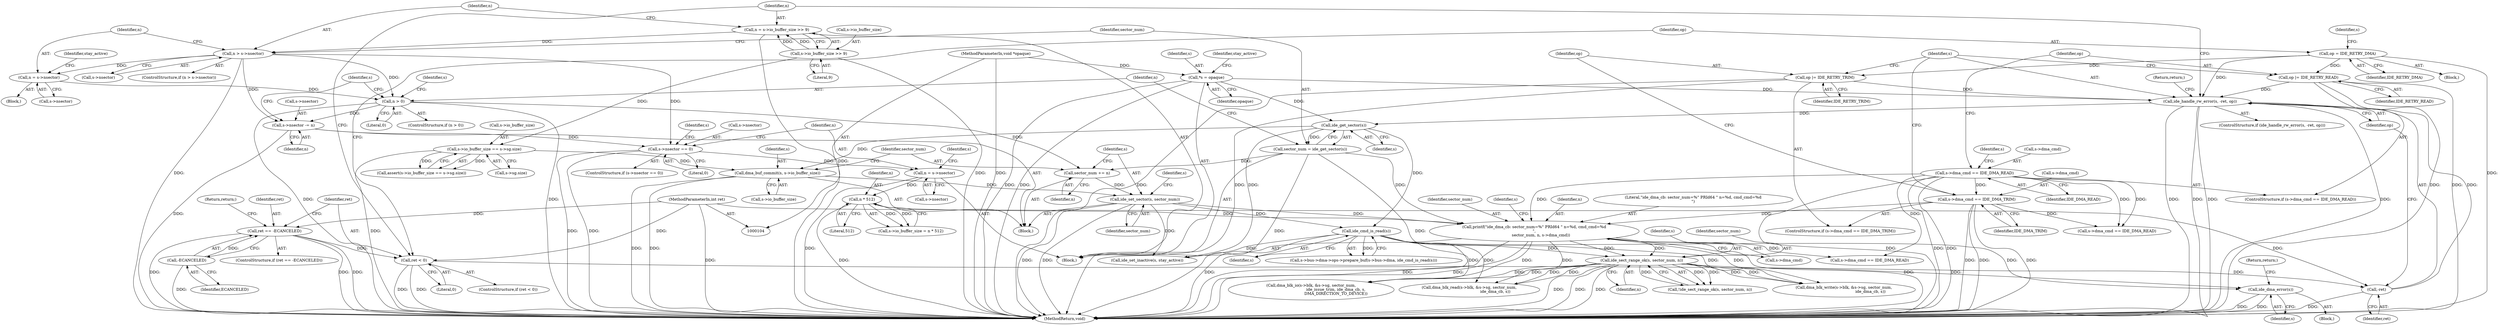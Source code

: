 digraph "0_qemu_3251bdcf1c67427d964517053c3d185b46e618e8_0@pointer" {
"1000300" [label="(Call,ide_dma_error(s))"];
"1000295" [label="(Call,ide_sect_range_ok(s, sector_num, n))"];
"1000262" [label="(Call,ide_cmd_is_read(s))"];
"1000185" [label="(Call,ide_get_sector(s))"];
"1000154" [label="(Call,ide_handle_rw_error(s, -ret, op))"];
"1000109" [label="(Call,*s = opaque)"];
"1000105" [label="(MethodParameterIn,void *opaque)"];
"1000156" [label="(Call,-ret)"];
"1000126" [label="(Call,ret < 0)"];
"1000119" [label="(Call,ret == -ECANCELED)"];
"1000106" [label="(MethodParameterIn,int ret)"];
"1000121" [label="(Call,-ECANCELED)"];
"1000150" [label="(Call,op |= IDE_RETRY_TRIM)"];
"1000131" [label="(Call,op = IDE_RETRY_DMA)"];
"1000140" [label="(Call,op |= IDE_RETRY_READ)"];
"1000210" [label="(Call,ide_set_sector(s, sector_num))"];
"1000202" [label="(Call,dma_buf_commit(s, s->io_buffer_size))"];
"1000193" [label="(Call,s->io_buffer_size == s->sg.size)"];
"1000163" [label="(Call,s->io_buffer_size >> 9)"];
"1000207" [label="(Call,sector_num += n)"];
"1000188" [label="(Call,n > 0)"];
"1000175" [label="(Call,n = s->nsector)"];
"1000169" [label="(Call,n > s->nsector)"];
"1000161" [label="(Call,n = s->io_buffer_size >> 9)"];
"1000183" [label="(Call,sector_num = ide_get_sector(s))"];
"1000274" [label="(Call,printf(\"ide_dma_cb: sector_num=%\" PRId64 \" n=%d, cmd_cmd=%d\n\",\n           sector_num, n, s->dma_cmd))"];
"1000251" [label="(Call,n * 512)"];
"1000237" [label="(Call,n = s->nsector)"];
"1000219" [label="(Call,s->nsector == 0)"];
"1000213" [label="(Call,s->nsector -= n)"];
"1000135" [label="(Call,s->dma_cmd == IDE_DMA_READ)"];
"1000145" [label="(Call,s->dma_cmd == IDE_DMA_TRIM)"];
"1000146" [label="(Call,s->dma_cmd)"];
"1000145" [label="(Call,s->dma_cmd == IDE_DMA_TRIM)"];
"1000193" [label="(Call,s->io_buffer_size == s->sg.size)"];
"1000183" [label="(Call,sector_num = ide_get_sector(s))"];
"1000186" [label="(Identifier,s)"];
"1000170" [label="(Identifier,n)"];
"1000150" [label="(Call,op |= IDE_RETRY_TRIM)"];
"1000295" [label="(Call,ide_sect_range_ok(s, sector_num, n))"];
"1000163" [label="(Call,s->io_buffer_size >> 9)"];
"1000181" [label="(Identifier,stay_active)"];
"1000116" [label="(Identifier,stay_active)"];
"1000134" [label="(ControlStructure,if (s->dma_cmd == IDE_DMA_READ))"];
"1000294" [label="(Call,!ide_sect_range_ok(s, sector_num, n))"];
"1000190" [label="(Literal,0)"];
"1000194" [label="(Call,s->io_buffer_size)"];
"1000263" [label="(Identifier,s)"];
"1000276" [label="(Identifier,sector_num)"];
"1000188" [label="(Call,n > 0)"];
"1000158" [label="(Identifier,op)"];
"1000213" [label="(Call,s->nsector -= n)"];
"1000120" [label="(Identifier,ret)"];
"1000215" [label="(Identifier,s)"];
"1000207" [label="(Call,sector_num += n)"];
"1000251" [label="(Call,n * 512)"];
"1000202" [label="(Call,dma_buf_commit(s, s->io_buffer_size))"];
"1000154" [label="(Call,ide_handle_rw_error(s, -ret, op))"];
"1000133" [label="(Identifier,IDE_RETRY_DMA)"];
"1000139" [label="(Identifier,IDE_DMA_READ)"];
"1000121" [label="(Call,-ECANCELED)"];
"1000256" [label="(Call,s->bus->dma->ops->prepare_buf(s->bus->dma, ide_cmd_is_read(s)))"];
"1000219" [label="(Call,s->nsector == 0)"];
"1000192" [label="(Call,assert(s->io_buffer_size == s->sg.size))"];
"1000286" [label="(Identifier,s)"];
"1000277" [label="(Identifier,n)"];
"1000119" [label="(Call,ret == -ECANCELED)"];
"1000278" [label="(Call,s->dma_cmd)"];
"1000212" [label="(Identifier,sector_num)"];
"1000189" [label="(Identifier,n)"];
"1000237" [label="(Call,n = s->nsector)"];
"1000296" [label="(Identifier,s)"];
"1000284" [label="(Call,s->dma_cmd == IDE_DMA_READ)"];
"1000175" [label="(Call,n = s->nsector)"];
"1000338" [label="(Call,dma_blk_write(s->blk, &s->sg, sector_num,\n                                           ide_dma_cb, s))"];
"1000164" [label="(Call,s->io_buffer_size)"];
"1000168" [label="(ControlStructure,if (n > s->nsector))"];
"1000147" [label="(Identifier,s)"];
"1000297" [label="(Identifier,sector_num)"];
"1000253" [label="(Literal,512)"];
"1000359" [label="(Call,dma_blk_io(s->blk, &s->sg, sector_num,\n                                        ide_issue_trim, ide_dma_cb, s,\n                                        DMA_DIRECTION_TO_DEVICE))"];
"1000252" [label="(Identifier,n)"];
"1000109" [label="(Call,*s = opaque)"];
"1000157" [label="(Identifier,ret)"];
"1000223" [label="(Literal,0)"];
"1000211" [label="(Identifier,s)"];
"1000153" [label="(ControlStructure,if (ide_handle_rw_error(s, -ret, op)))"];
"1000377" [label="(Call,s->dma_cmd == IDE_DMA_READ)"];
"1000156" [label="(Call,-ret)"];
"1000110" [label="(Identifier,s)"];
"1000107" [label="(Block,)"];
"1000262" [label="(Call,ide_cmd_is_read(s))"];
"1000210" [label="(Call,ide_set_sector(s, sector_num))"];
"1000187" [label="(ControlStructure,if (n > 0))"];
"1000105" [label="(MethodParameterIn,void *opaque)"];
"1000131" [label="(Call,op = IDE_RETRY_DMA)"];
"1000302" [label="(Return,return;)"];
"1000185" [label="(Call,ide_get_sector(s))"];
"1000140" [label="(Call,op |= IDE_RETRY_READ)"];
"1000209" [label="(Identifier,n)"];
"1000161" [label="(Call,n = s->io_buffer_size >> 9)"];
"1000400" [label="(MethodReturn,void)"];
"1000137" [label="(Identifier,s)"];
"1000221" [label="(Identifier,s)"];
"1000155" [label="(Identifier,s)"];
"1000122" [label="(Identifier,ECANCELED)"];
"1000247" [label="(Call,s->io_buffer_size = n * 512)"];
"1000204" [label="(Call,s->io_buffer_size)"];
"1000144" [label="(ControlStructure,if (s->dma_cmd == IDE_DMA_TRIM))"];
"1000162" [label="(Identifier,n)"];
"1000124" [label="(Return,return;)"];
"1000218" [label="(ControlStructure,if (s->nsector == 0))"];
"1000177" [label="(Call,s->nsector)"];
"1000136" [label="(Call,s->dma_cmd)"];
"1000167" [label="(Literal,9)"];
"1000184" [label="(Identifier,sector_num)"];
"1000111" [label="(Identifier,opaque)"];
"1000214" [label="(Call,s->nsector)"];
"1000195" [label="(Identifier,s)"];
"1000174" [label="(Block,)"];
"1000208" [label="(Identifier,sector_num)"];
"1000128" [label="(Literal,0)"];
"1000106" [label="(MethodParameterIn,int ret)"];
"1000274" [label="(Call,printf(\"ide_dma_cb: sector_num=%\" PRId64 \" n=%d, cmd_cmd=%d\n\",\n           sector_num, n, s->dma_cmd))"];
"1000298" [label="(Identifier,n)"];
"1000397" [label="(Call,ide_set_inactive(s, stay_active))"];
"1000191" [label="(Block,)"];
"1000171" [label="(Call,s->nsector)"];
"1000238" [label="(Identifier,n)"];
"1000149" [label="(Identifier,IDE_DMA_TRIM)"];
"1000151" [label="(Identifier,op)"];
"1000239" [label="(Call,s->nsector)"];
"1000141" [label="(Identifier,op)"];
"1000129" [label="(Block,)"];
"1000118" [label="(ControlStructure,if (ret == -ECANCELED))"];
"1000160" [label="(Return,return;)"];
"1000203" [label="(Identifier,s)"];
"1000300" [label="(Call,ide_dma_error(s))"];
"1000142" [label="(Identifier,IDE_RETRY_READ)"];
"1000317" [label="(Call,dma_blk_read(s->blk, &s->sg, sector_num,\n                                          ide_dma_cb, s))"];
"1000244" [label="(Identifier,s)"];
"1000197" [label="(Call,s->sg.size)"];
"1000176" [label="(Identifier,n)"];
"1000275" [label="(Literal,\"ide_dma_cb: sector_num=%\" PRId64 \" n=%d, cmd_cmd=%d\n\")"];
"1000152" [label="(Identifier,IDE_RETRY_TRIM)"];
"1000126" [label="(Call,ret < 0)"];
"1000299" [label="(Block,)"];
"1000127" [label="(Identifier,ret)"];
"1000125" [label="(ControlStructure,if (ret < 0))"];
"1000132" [label="(Identifier,op)"];
"1000135" [label="(Call,s->dma_cmd == IDE_DMA_READ)"];
"1000227" [label="(Identifier,s)"];
"1000220" [label="(Call,s->nsector)"];
"1000301" [label="(Identifier,s)"];
"1000169" [label="(Call,n > s->nsector)"];
"1000217" [label="(Identifier,n)"];
"1000300" -> "1000299"  [label="AST: "];
"1000300" -> "1000301"  [label="CFG: "];
"1000301" -> "1000300"  [label="AST: "];
"1000302" -> "1000300"  [label="CFG: "];
"1000300" -> "1000400"  [label="DDG: "];
"1000300" -> "1000400"  [label="DDG: "];
"1000295" -> "1000300"  [label="DDG: "];
"1000262" -> "1000300"  [label="DDG: "];
"1000295" -> "1000294"  [label="AST: "];
"1000295" -> "1000298"  [label="CFG: "];
"1000296" -> "1000295"  [label="AST: "];
"1000297" -> "1000295"  [label="AST: "];
"1000298" -> "1000295"  [label="AST: "];
"1000294" -> "1000295"  [label="CFG: "];
"1000295" -> "1000400"  [label="DDG: "];
"1000295" -> "1000400"  [label="DDG: "];
"1000295" -> "1000400"  [label="DDG: "];
"1000295" -> "1000294"  [label="DDG: "];
"1000295" -> "1000294"  [label="DDG: "];
"1000295" -> "1000294"  [label="DDG: "];
"1000262" -> "1000295"  [label="DDG: "];
"1000274" -> "1000295"  [label="DDG: "];
"1000274" -> "1000295"  [label="DDG: "];
"1000295" -> "1000317"  [label="DDG: "];
"1000295" -> "1000317"  [label="DDG: "];
"1000295" -> "1000338"  [label="DDG: "];
"1000295" -> "1000338"  [label="DDG: "];
"1000295" -> "1000359"  [label="DDG: "];
"1000295" -> "1000359"  [label="DDG: "];
"1000262" -> "1000256"  [label="AST: "];
"1000262" -> "1000263"  [label="CFG: "];
"1000263" -> "1000262"  [label="AST: "];
"1000256" -> "1000262"  [label="CFG: "];
"1000262" -> "1000400"  [label="DDG: "];
"1000262" -> "1000256"  [label="DDG: "];
"1000185" -> "1000262"  [label="DDG: "];
"1000210" -> "1000262"  [label="DDG: "];
"1000262" -> "1000317"  [label="DDG: "];
"1000262" -> "1000338"  [label="DDG: "];
"1000262" -> "1000359"  [label="DDG: "];
"1000262" -> "1000397"  [label="DDG: "];
"1000185" -> "1000183"  [label="AST: "];
"1000185" -> "1000186"  [label="CFG: "];
"1000186" -> "1000185"  [label="AST: "];
"1000183" -> "1000185"  [label="CFG: "];
"1000185" -> "1000183"  [label="DDG: "];
"1000154" -> "1000185"  [label="DDG: "];
"1000109" -> "1000185"  [label="DDG: "];
"1000185" -> "1000202"  [label="DDG: "];
"1000185" -> "1000397"  [label="DDG: "];
"1000154" -> "1000153"  [label="AST: "];
"1000154" -> "1000158"  [label="CFG: "];
"1000155" -> "1000154"  [label="AST: "];
"1000156" -> "1000154"  [label="AST: "];
"1000158" -> "1000154"  [label="AST: "];
"1000160" -> "1000154"  [label="CFG: "];
"1000162" -> "1000154"  [label="CFG: "];
"1000154" -> "1000400"  [label="DDG: "];
"1000154" -> "1000400"  [label="DDG: "];
"1000154" -> "1000400"  [label="DDG: "];
"1000154" -> "1000400"  [label="DDG: "];
"1000109" -> "1000154"  [label="DDG: "];
"1000156" -> "1000154"  [label="DDG: "];
"1000150" -> "1000154"  [label="DDG: "];
"1000131" -> "1000154"  [label="DDG: "];
"1000140" -> "1000154"  [label="DDG: "];
"1000109" -> "1000107"  [label="AST: "];
"1000109" -> "1000111"  [label="CFG: "];
"1000110" -> "1000109"  [label="AST: "];
"1000111" -> "1000109"  [label="AST: "];
"1000116" -> "1000109"  [label="CFG: "];
"1000109" -> "1000400"  [label="DDG: "];
"1000109" -> "1000400"  [label="DDG: "];
"1000105" -> "1000109"  [label="DDG: "];
"1000105" -> "1000104"  [label="AST: "];
"1000105" -> "1000400"  [label="DDG: "];
"1000156" -> "1000157"  [label="CFG: "];
"1000157" -> "1000156"  [label="AST: "];
"1000158" -> "1000156"  [label="CFG: "];
"1000156" -> "1000400"  [label="DDG: "];
"1000126" -> "1000156"  [label="DDG: "];
"1000106" -> "1000156"  [label="DDG: "];
"1000126" -> "1000125"  [label="AST: "];
"1000126" -> "1000128"  [label="CFG: "];
"1000127" -> "1000126"  [label="AST: "];
"1000128" -> "1000126"  [label="AST: "];
"1000132" -> "1000126"  [label="CFG: "];
"1000162" -> "1000126"  [label="CFG: "];
"1000126" -> "1000400"  [label="DDG: "];
"1000126" -> "1000400"  [label="DDG: "];
"1000119" -> "1000126"  [label="DDG: "];
"1000106" -> "1000126"  [label="DDG: "];
"1000119" -> "1000118"  [label="AST: "];
"1000119" -> "1000121"  [label="CFG: "];
"1000120" -> "1000119"  [label="AST: "];
"1000121" -> "1000119"  [label="AST: "];
"1000124" -> "1000119"  [label="CFG: "];
"1000127" -> "1000119"  [label="CFG: "];
"1000119" -> "1000400"  [label="DDG: "];
"1000119" -> "1000400"  [label="DDG: "];
"1000119" -> "1000400"  [label="DDG: "];
"1000106" -> "1000119"  [label="DDG: "];
"1000121" -> "1000119"  [label="DDG: "];
"1000106" -> "1000104"  [label="AST: "];
"1000106" -> "1000400"  [label="DDG: "];
"1000121" -> "1000122"  [label="CFG: "];
"1000122" -> "1000121"  [label="AST: "];
"1000121" -> "1000400"  [label="DDG: "];
"1000150" -> "1000144"  [label="AST: "];
"1000150" -> "1000152"  [label="CFG: "];
"1000151" -> "1000150"  [label="AST: "];
"1000152" -> "1000150"  [label="AST: "];
"1000155" -> "1000150"  [label="CFG: "];
"1000150" -> "1000400"  [label="DDG: "];
"1000150" -> "1000400"  [label="DDG: "];
"1000131" -> "1000150"  [label="DDG: "];
"1000131" -> "1000129"  [label="AST: "];
"1000131" -> "1000133"  [label="CFG: "];
"1000132" -> "1000131"  [label="AST: "];
"1000133" -> "1000131"  [label="AST: "];
"1000137" -> "1000131"  [label="CFG: "];
"1000131" -> "1000400"  [label="DDG: "];
"1000131" -> "1000140"  [label="DDG: "];
"1000140" -> "1000134"  [label="AST: "];
"1000140" -> "1000142"  [label="CFG: "];
"1000141" -> "1000140"  [label="AST: "];
"1000142" -> "1000140"  [label="AST: "];
"1000155" -> "1000140"  [label="CFG: "];
"1000140" -> "1000400"  [label="DDG: "];
"1000140" -> "1000400"  [label="DDG: "];
"1000210" -> "1000191"  [label="AST: "];
"1000210" -> "1000212"  [label="CFG: "];
"1000211" -> "1000210"  [label="AST: "];
"1000212" -> "1000210"  [label="AST: "];
"1000215" -> "1000210"  [label="CFG: "];
"1000210" -> "1000400"  [label="DDG: "];
"1000210" -> "1000400"  [label="DDG: "];
"1000202" -> "1000210"  [label="DDG: "];
"1000207" -> "1000210"  [label="DDG: "];
"1000210" -> "1000274"  [label="DDG: "];
"1000210" -> "1000397"  [label="DDG: "];
"1000202" -> "1000191"  [label="AST: "];
"1000202" -> "1000204"  [label="CFG: "];
"1000203" -> "1000202"  [label="AST: "];
"1000204" -> "1000202"  [label="AST: "];
"1000208" -> "1000202"  [label="CFG: "];
"1000202" -> "1000400"  [label="DDG: "];
"1000202" -> "1000400"  [label="DDG: "];
"1000193" -> "1000202"  [label="DDG: "];
"1000193" -> "1000192"  [label="AST: "];
"1000193" -> "1000197"  [label="CFG: "];
"1000194" -> "1000193"  [label="AST: "];
"1000197" -> "1000193"  [label="AST: "];
"1000192" -> "1000193"  [label="CFG: "];
"1000193" -> "1000400"  [label="DDG: "];
"1000193" -> "1000192"  [label="DDG: "];
"1000193" -> "1000192"  [label="DDG: "];
"1000163" -> "1000193"  [label="DDG: "];
"1000163" -> "1000161"  [label="AST: "];
"1000163" -> "1000167"  [label="CFG: "];
"1000164" -> "1000163"  [label="AST: "];
"1000167" -> "1000163"  [label="AST: "];
"1000161" -> "1000163"  [label="CFG: "];
"1000163" -> "1000400"  [label="DDG: "];
"1000163" -> "1000161"  [label="DDG: "];
"1000163" -> "1000161"  [label="DDG: "];
"1000207" -> "1000191"  [label="AST: "];
"1000207" -> "1000209"  [label="CFG: "];
"1000208" -> "1000207"  [label="AST: "];
"1000209" -> "1000207"  [label="AST: "];
"1000211" -> "1000207"  [label="CFG: "];
"1000188" -> "1000207"  [label="DDG: "];
"1000183" -> "1000207"  [label="DDG: "];
"1000188" -> "1000187"  [label="AST: "];
"1000188" -> "1000190"  [label="CFG: "];
"1000189" -> "1000188"  [label="AST: "];
"1000190" -> "1000188"  [label="AST: "];
"1000195" -> "1000188"  [label="CFG: "];
"1000221" -> "1000188"  [label="CFG: "];
"1000188" -> "1000400"  [label="DDG: "];
"1000188" -> "1000400"  [label="DDG: "];
"1000175" -> "1000188"  [label="DDG: "];
"1000169" -> "1000188"  [label="DDG: "];
"1000188" -> "1000213"  [label="DDG: "];
"1000175" -> "1000174"  [label="AST: "];
"1000175" -> "1000177"  [label="CFG: "];
"1000176" -> "1000175"  [label="AST: "];
"1000177" -> "1000175"  [label="AST: "];
"1000181" -> "1000175"  [label="CFG: "];
"1000169" -> "1000175"  [label="DDG: "];
"1000169" -> "1000168"  [label="AST: "];
"1000169" -> "1000171"  [label="CFG: "];
"1000170" -> "1000169"  [label="AST: "];
"1000171" -> "1000169"  [label="AST: "];
"1000176" -> "1000169"  [label="CFG: "];
"1000184" -> "1000169"  [label="CFG: "];
"1000169" -> "1000400"  [label="DDG: "];
"1000161" -> "1000169"  [label="DDG: "];
"1000169" -> "1000213"  [label="DDG: "];
"1000169" -> "1000219"  [label="DDG: "];
"1000161" -> "1000107"  [label="AST: "];
"1000162" -> "1000161"  [label="AST: "];
"1000170" -> "1000161"  [label="CFG: "];
"1000161" -> "1000400"  [label="DDG: "];
"1000183" -> "1000107"  [label="AST: "];
"1000184" -> "1000183"  [label="AST: "];
"1000189" -> "1000183"  [label="CFG: "];
"1000183" -> "1000400"  [label="DDG: "];
"1000183" -> "1000400"  [label="DDG: "];
"1000183" -> "1000274"  [label="DDG: "];
"1000274" -> "1000107"  [label="AST: "];
"1000274" -> "1000278"  [label="CFG: "];
"1000275" -> "1000274"  [label="AST: "];
"1000276" -> "1000274"  [label="AST: "];
"1000277" -> "1000274"  [label="AST: "];
"1000278" -> "1000274"  [label="AST: "];
"1000286" -> "1000274"  [label="CFG: "];
"1000274" -> "1000400"  [label="DDG: "];
"1000274" -> "1000400"  [label="DDG: "];
"1000274" -> "1000400"  [label="DDG: "];
"1000251" -> "1000274"  [label="DDG: "];
"1000135" -> "1000274"  [label="DDG: "];
"1000145" -> "1000274"  [label="DDG: "];
"1000274" -> "1000284"  [label="DDG: "];
"1000274" -> "1000317"  [label="DDG: "];
"1000274" -> "1000338"  [label="DDG: "];
"1000274" -> "1000359"  [label="DDG: "];
"1000251" -> "1000247"  [label="AST: "];
"1000251" -> "1000253"  [label="CFG: "];
"1000252" -> "1000251"  [label="AST: "];
"1000253" -> "1000251"  [label="AST: "];
"1000247" -> "1000251"  [label="CFG: "];
"1000251" -> "1000400"  [label="DDG: "];
"1000251" -> "1000247"  [label="DDG: "];
"1000251" -> "1000247"  [label="DDG: "];
"1000237" -> "1000251"  [label="DDG: "];
"1000237" -> "1000107"  [label="AST: "];
"1000237" -> "1000239"  [label="CFG: "];
"1000238" -> "1000237"  [label="AST: "];
"1000239" -> "1000237"  [label="AST: "];
"1000244" -> "1000237"  [label="CFG: "];
"1000237" -> "1000400"  [label="DDG: "];
"1000219" -> "1000237"  [label="DDG: "];
"1000219" -> "1000218"  [label="AST: "];
"1000219" -> "1000223"  [label="CFG: "];
"1000220" -> "1000219"  [label="AST: "];
"1000223" -> "1000219"  [label="AST: "];
"1000227" -> "1000219"  [label="CFG: "];
"1000238" -> "1000219"  [label="CFG: "];
"1000219" -> "1000400"  [label="DDG: "];
"1000219" -> "1000400"  [label="DDG: "];
"1000213" -> "1000219"  [label="DDG: "];
"1000213" -> "1000191"  [label="AST: "];
"1000213" -> "1000217"  [label="CFG: "];
"1000214" -> "1000213"  [label="AST: "];
"1000217" -> "1000213"  [label="AST: "];
"1000221" -> "1000213"  [label="CFG: "];
"1000213" -> "1000400"  [label="DDG: "];
"1000135" -> "1000134"  [label="AST: "];
"1000135" -> "1000139"  [label="CFG: "];
"1000136" -> "1000135"  [label="AST: "];
"1000139" -> "1000135"  [label="AST: "];
"1000141" -> "1000135"  [label="CFG: "];
"1000147" -> "1000135"  [label="CFG: "];
"1000135" -> "1000400"  [label="DDG: "];
"1000135" -> "1000400"  [label="DDG: "];
"1000135" -> "1000400"  [label="DDG: "];
"1000135" -> "1000145"  [label="DDG: "];
"1000135" -> "1000284"  [label="DDG: "];
"1000135" -> "1000377"  [label="DDG: "];
"1000135" -> "1000377"  [label="DDG: "];
"1000145" -> "1000144"  [label="AST: "];
"1000145" -> "1000149"  [label="CFG: "];
"1000146" -> "1000145"  [label="AST: "];
"1000149" -> "1000145"  [label="AST: "];
"1000151" -> "1000145"  [label="CFG: "];
"1000155" -> "1000145"  [label="CFG: "];
"1000145" -> "1000400"  [label="DDG: "];
"1000145" -> "1000400"  [label="DDG: "];
"1000145" -> "1000400"  [label="DDG: "];
"1000145" -> "1000377"  [label="DDG: "];
}
